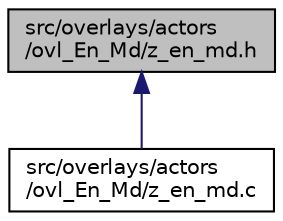 digraph "src/overlays/actors/ovl_En_Md/z_en_md.h"
{
 // LATEX_PDF_SIZE
  edge [fontname="Helvetica",fontsize="10",labelfontname="Helvetica",labelfontsize="10"];
  node [fontname="Helvetica",fontsize="10",shape=record];
  Node1 [label="src/overlays/actors\l/ovl_En_Md/z_en_md.h",height=0.2,width=0.4,color="black", fillcolor="grey75", style="filled", fontcolor="black",tooltip=" "];
  Node1 -> Node2 [dir="back",color="midnightblue",fontsize="10",style="solid",fontname="Helvetica"];
  Node2 [label="src/overlays/actors\l/ovl_En_Md/z_en_md.c",height=0.2,width=0.4,color="black", fillcolor="white", style="filled",URL="$d2/d2a/z__en__md_8c.html",tooltip=" "];
}
